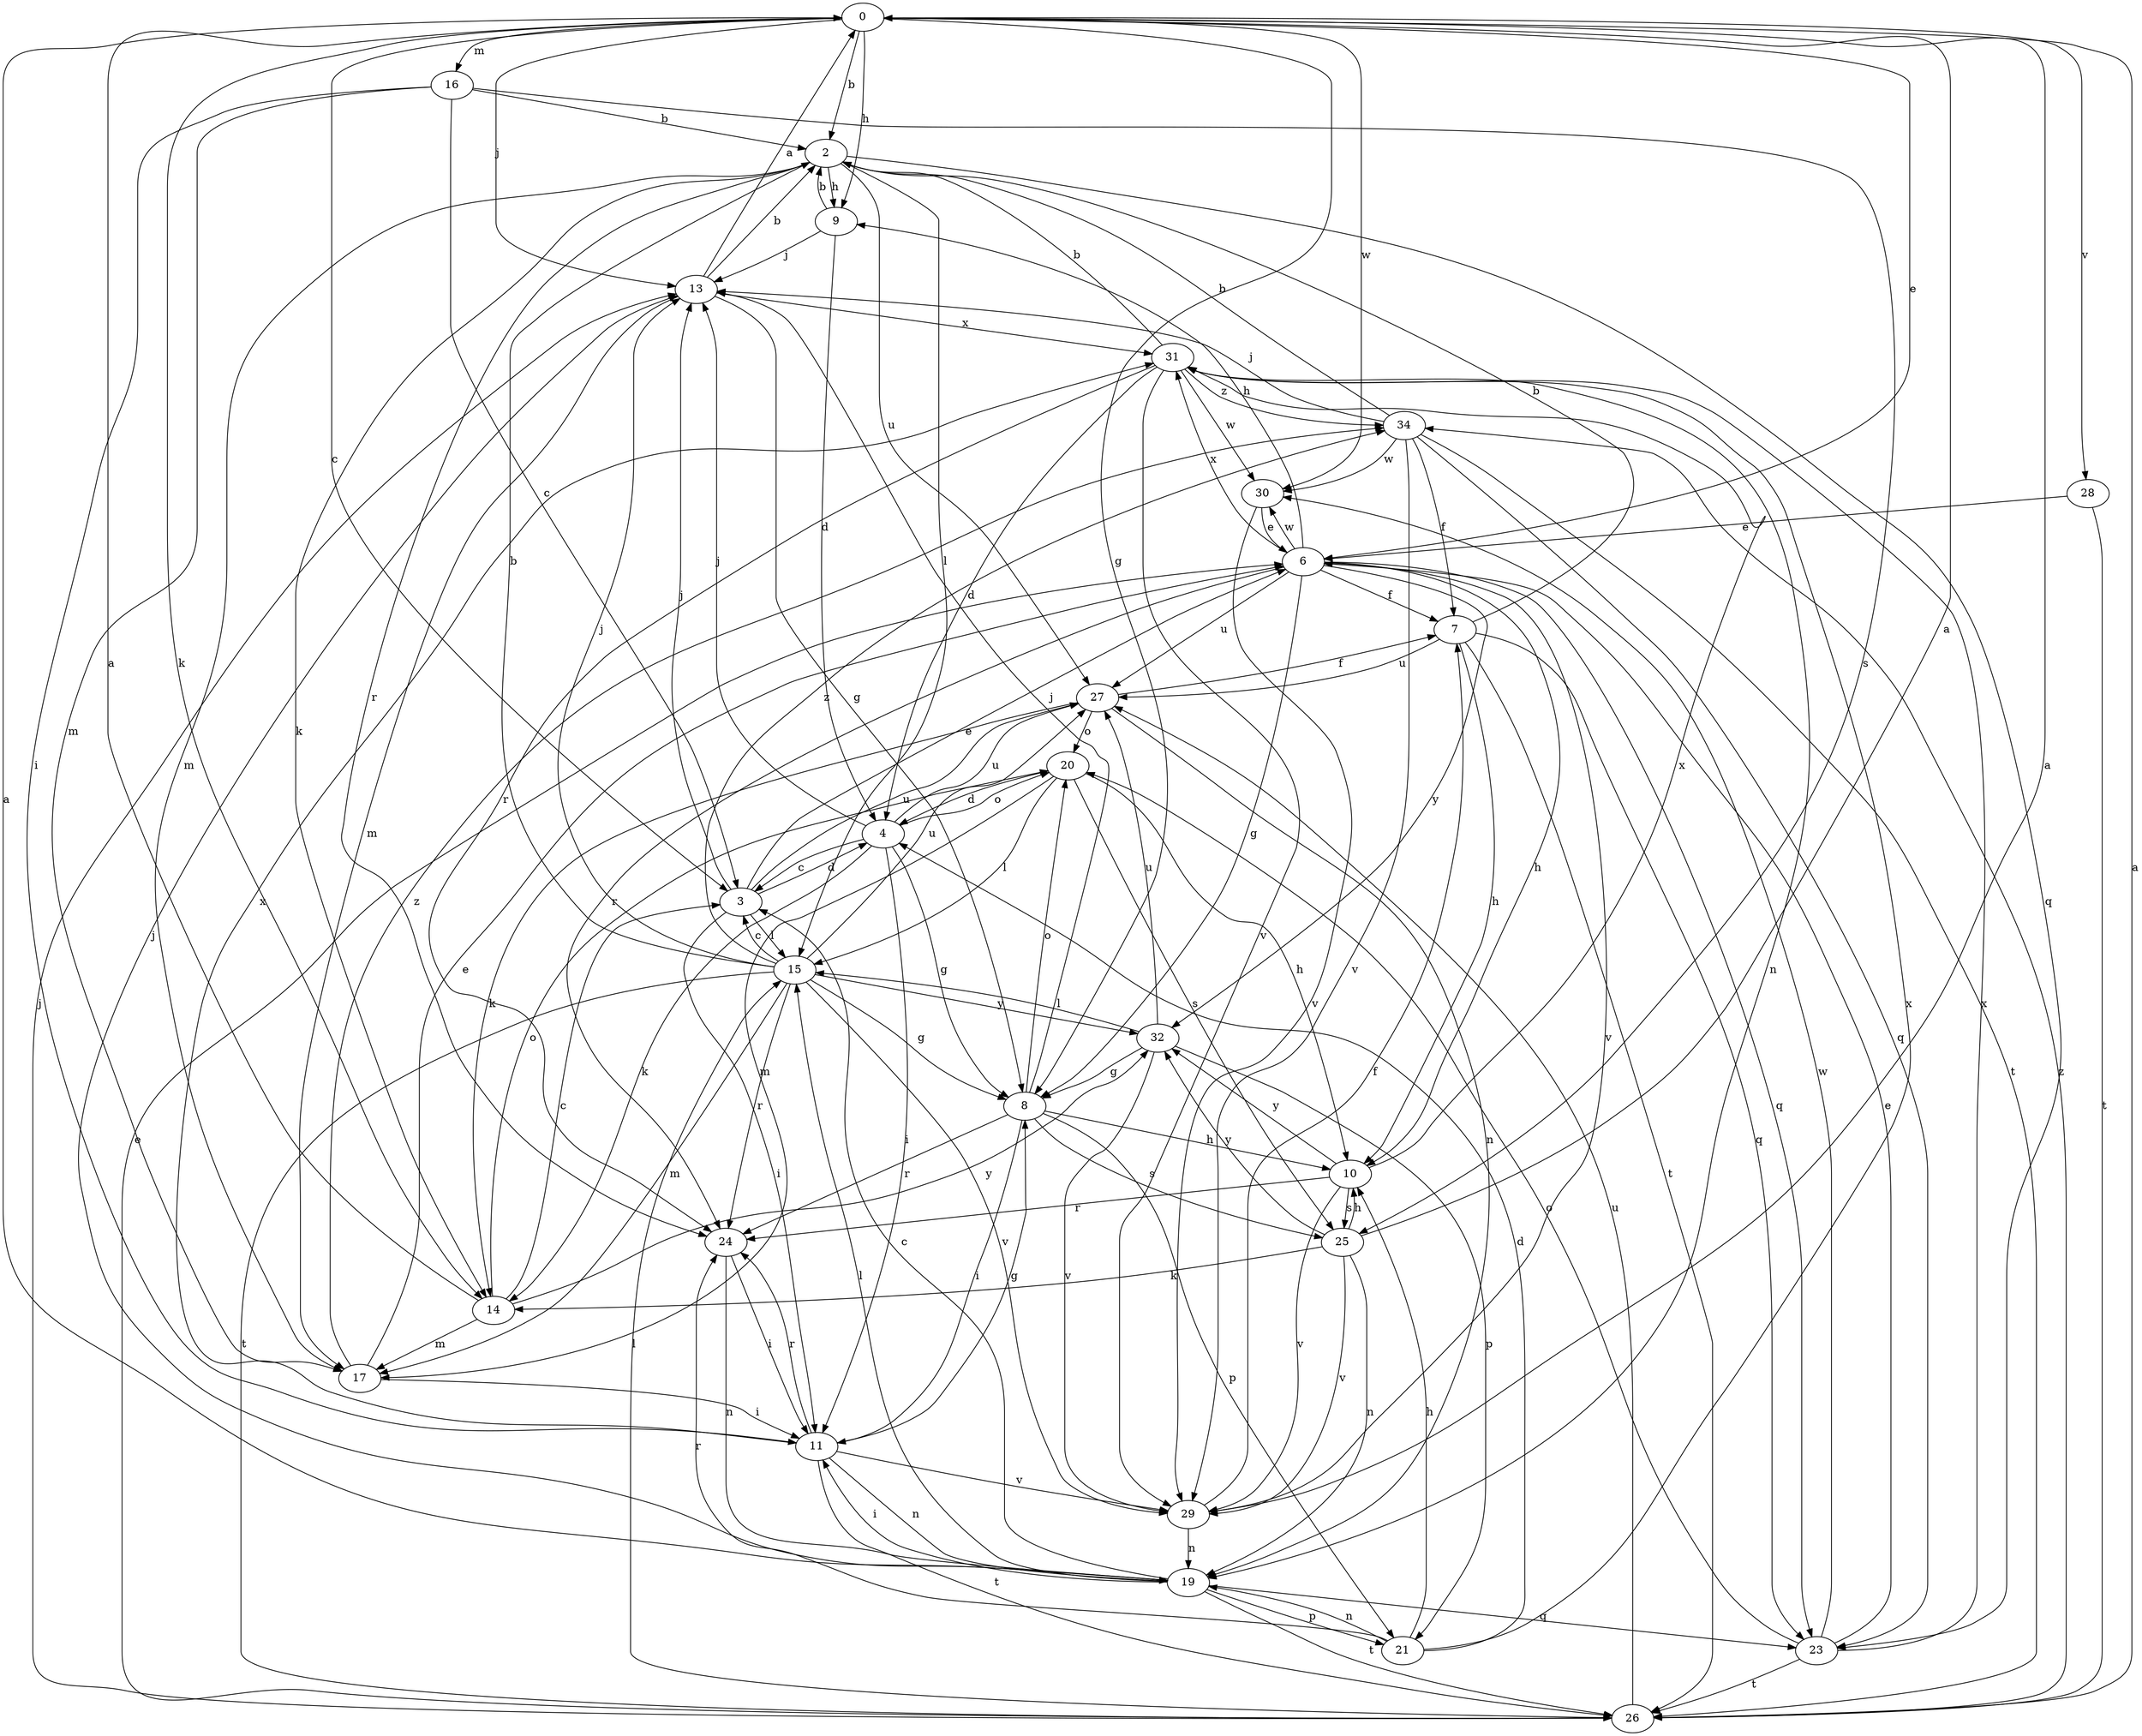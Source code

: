 strict digraph  {
0;
2;
3;
4;
6;
7;
8;
9;
10;
11;
13;
14;
15;
16;
17;
19;
20;
21;
23;
24;
25;
26;
27;
28;
29;
30;
31;
32;
34;
0 -> 2  [label=b];
0 -> 3  [label=c];
0 -> 6  [label=e];
0 -> 8  [label=g];
0 -> 9  [label=h];
0 -> 13  [label=j];
0 -> 14  [label=k];
0 -> 16  [label=m];
0 -> 28  [label=v];
0 -> 30  [label=w];
2 -> 9  [label=h];
2 -> 14  [label=k];
2 -> 15  [label=l];
2 -> 17  [label=m];
2 -> 23  [label=q];
2 -> 24  [label=r];
2 -> 27  [label=u];
3 -> 4  [label=d];
3 -> 6  [label=e];
3 -> 11  [label=i];
3 -> 13  [label=j];
3 -> 15  [label=l];
3 -> 27  [label=u];
4 -> 3  [label=c];
4 -> 8  [label=g];
4 -> 11  [label=i];
4 -> 13  [label=j];
4 -> 14  [label=k];
4 -> 20  [label=o];
4 -> 27  [label=u];
6 -> 7  [label=f];
6 -> 8  [label=g];
6 -> 9  [label=h];
6 -> 10  [label=h];
6 -> 23  [label=q];
6 -> 24  [label=r];
6 -> 27  [label=u];
6 -> 29  [label=v];
6 -> 30  [label=w];
6 -> 31  [label=x];
6 -> 32  [label=y];
7 -> 2  [label=b];
7 -> 10  [label=h];
7 -> 23  [label=q];
7 -> 26  [label=t];
7 -> 27  [label=u];
8 -> 10  [label=h];
8 -> 11  [label=i];
8 -> 13  [label=j];
8 -> 20  [label=o];
8 -> 21  [label=p];
8 -> 24  [label=r];
8 -> 25  [label=s];
9 -> 2  [label=b];
9 -> 4  [label=d];
9 -> 13  [label=j];
10 -> 24  [label=r];
10 -> 25  [label=s];
10 -> 29  [label=v];
10 -> 31  [label=x];
10 -> 32  [label=y];
11 -> 8  [label=g];
11 -> 19  [label=n];
11 -> 24  [label=r];
11 -> 26  [label=t];
11 -> 29  [label=v];
11 -> 31  [label=x];
13 -> 0  [label=a];
13 -> 2  [label=b];
13 -> 8  [label=g];
13 -> 17  [label=m];
13 -> 31  [label=x];
14 -> 0  [label=a];
14 -> 3  [label=c];
14 -> 17  [label=m];
14 -> 20  [label=o];
14 -> 32  [label=y];
15 -> 2  [label=b];
15 -> 3  [label=c];
15 -> 8  [label=g];
15 -> 13  [label=j];
15 -> 17  [label=m];
15 -> 24  [label=r];
15 -> 26  [label=t];
15 -> 27  [label=u];
15 -> 29  [label=v];
15 -> 32  [label=y];
15 -> 34  [label=z];
16 -> 2  [label=b];
16 -> 3  [label=c];
16 -> 11  [label=i];
16 -> 17  [label=m];
16 -> 25  [label=s];
17 -> 6  [label=e];
17 -> 11  [label=i];
17 -> 34  [label=z];
19 -> 0  [label=a];
19 -> 3  [label=c];
19 -> 11  [label=i];
19 -> 13  [label=j];
19 -> 15  [label=l];
19 -> 21  [label=p];
19 -> 23  [label=q];
19 -> 26  [label=t];
20 -> 4  [label=d];
20 -> 10  [label=h];
20 -> 15  [label=l];
20 -> 17  [label=m];
20 -> 25  [label=s];
21 -> 4  [label=d];
21 -> 10  [label=h];
21 -> 19  [label=n];
21 -> 24  [label=r];
21 -> 31  [label=x];
23 -> 6  [label=e];
23 -> 20  [label=o];
23 -> 26  [label=t];
23 -> 30  [label=w];
23 -> 31  [label=x];
24 -> 11  [label=i];
24 -> 19  [label=n];
25 -> 0  [label=a];
25 -> 10  [label=h];
25 -> 14  [label=k];
25 -> 19  [label=n];
25 -> 29  [label=v];
25 -> 32  [label=y];
26 -> 0  [label=a];
26 -> 6  [label=e];
26 -> 13  [label=j];
26 -> 15  [label=l];
26 -> 27  [label=u];
26 -> 34  [label=z];
27 -> 7  [label=f];
27 -> 14  [label=k];
27 -> 19  [label=n];
27 -> 20  [label=o];
28 -> 6  [label=e];
28 -> 26  [label=t];
29 -> 0  [label=a];
29 -> 7  [label=f];
29 -> 19  [label=n];
30 -> 6  [label=e];
30 -> 29  [label=v];
31 -> 2  [label=b];
31 -> 4  [label=d];
31 -> 19  [label=n];
31 -> 24  [label=r];
31 -> 29  [label=v];
31 -> 30  [label=w];
31 -> 34  [label=z];
32 -> 8  [label=g];
32 -> 15  [label=l];
32 -> 21  [label=p];
32 -> 27  [label=u];
32 -> 29  [label=v];
34 -> 2  [label=b];
34 -> 7  [label=f];
34 -> 13  [label=j];
34 -> 23  [label=q];
34 -> 26  [label=t];
34 -> 29  [label=v];
34 -> 30  [label=w];
}
